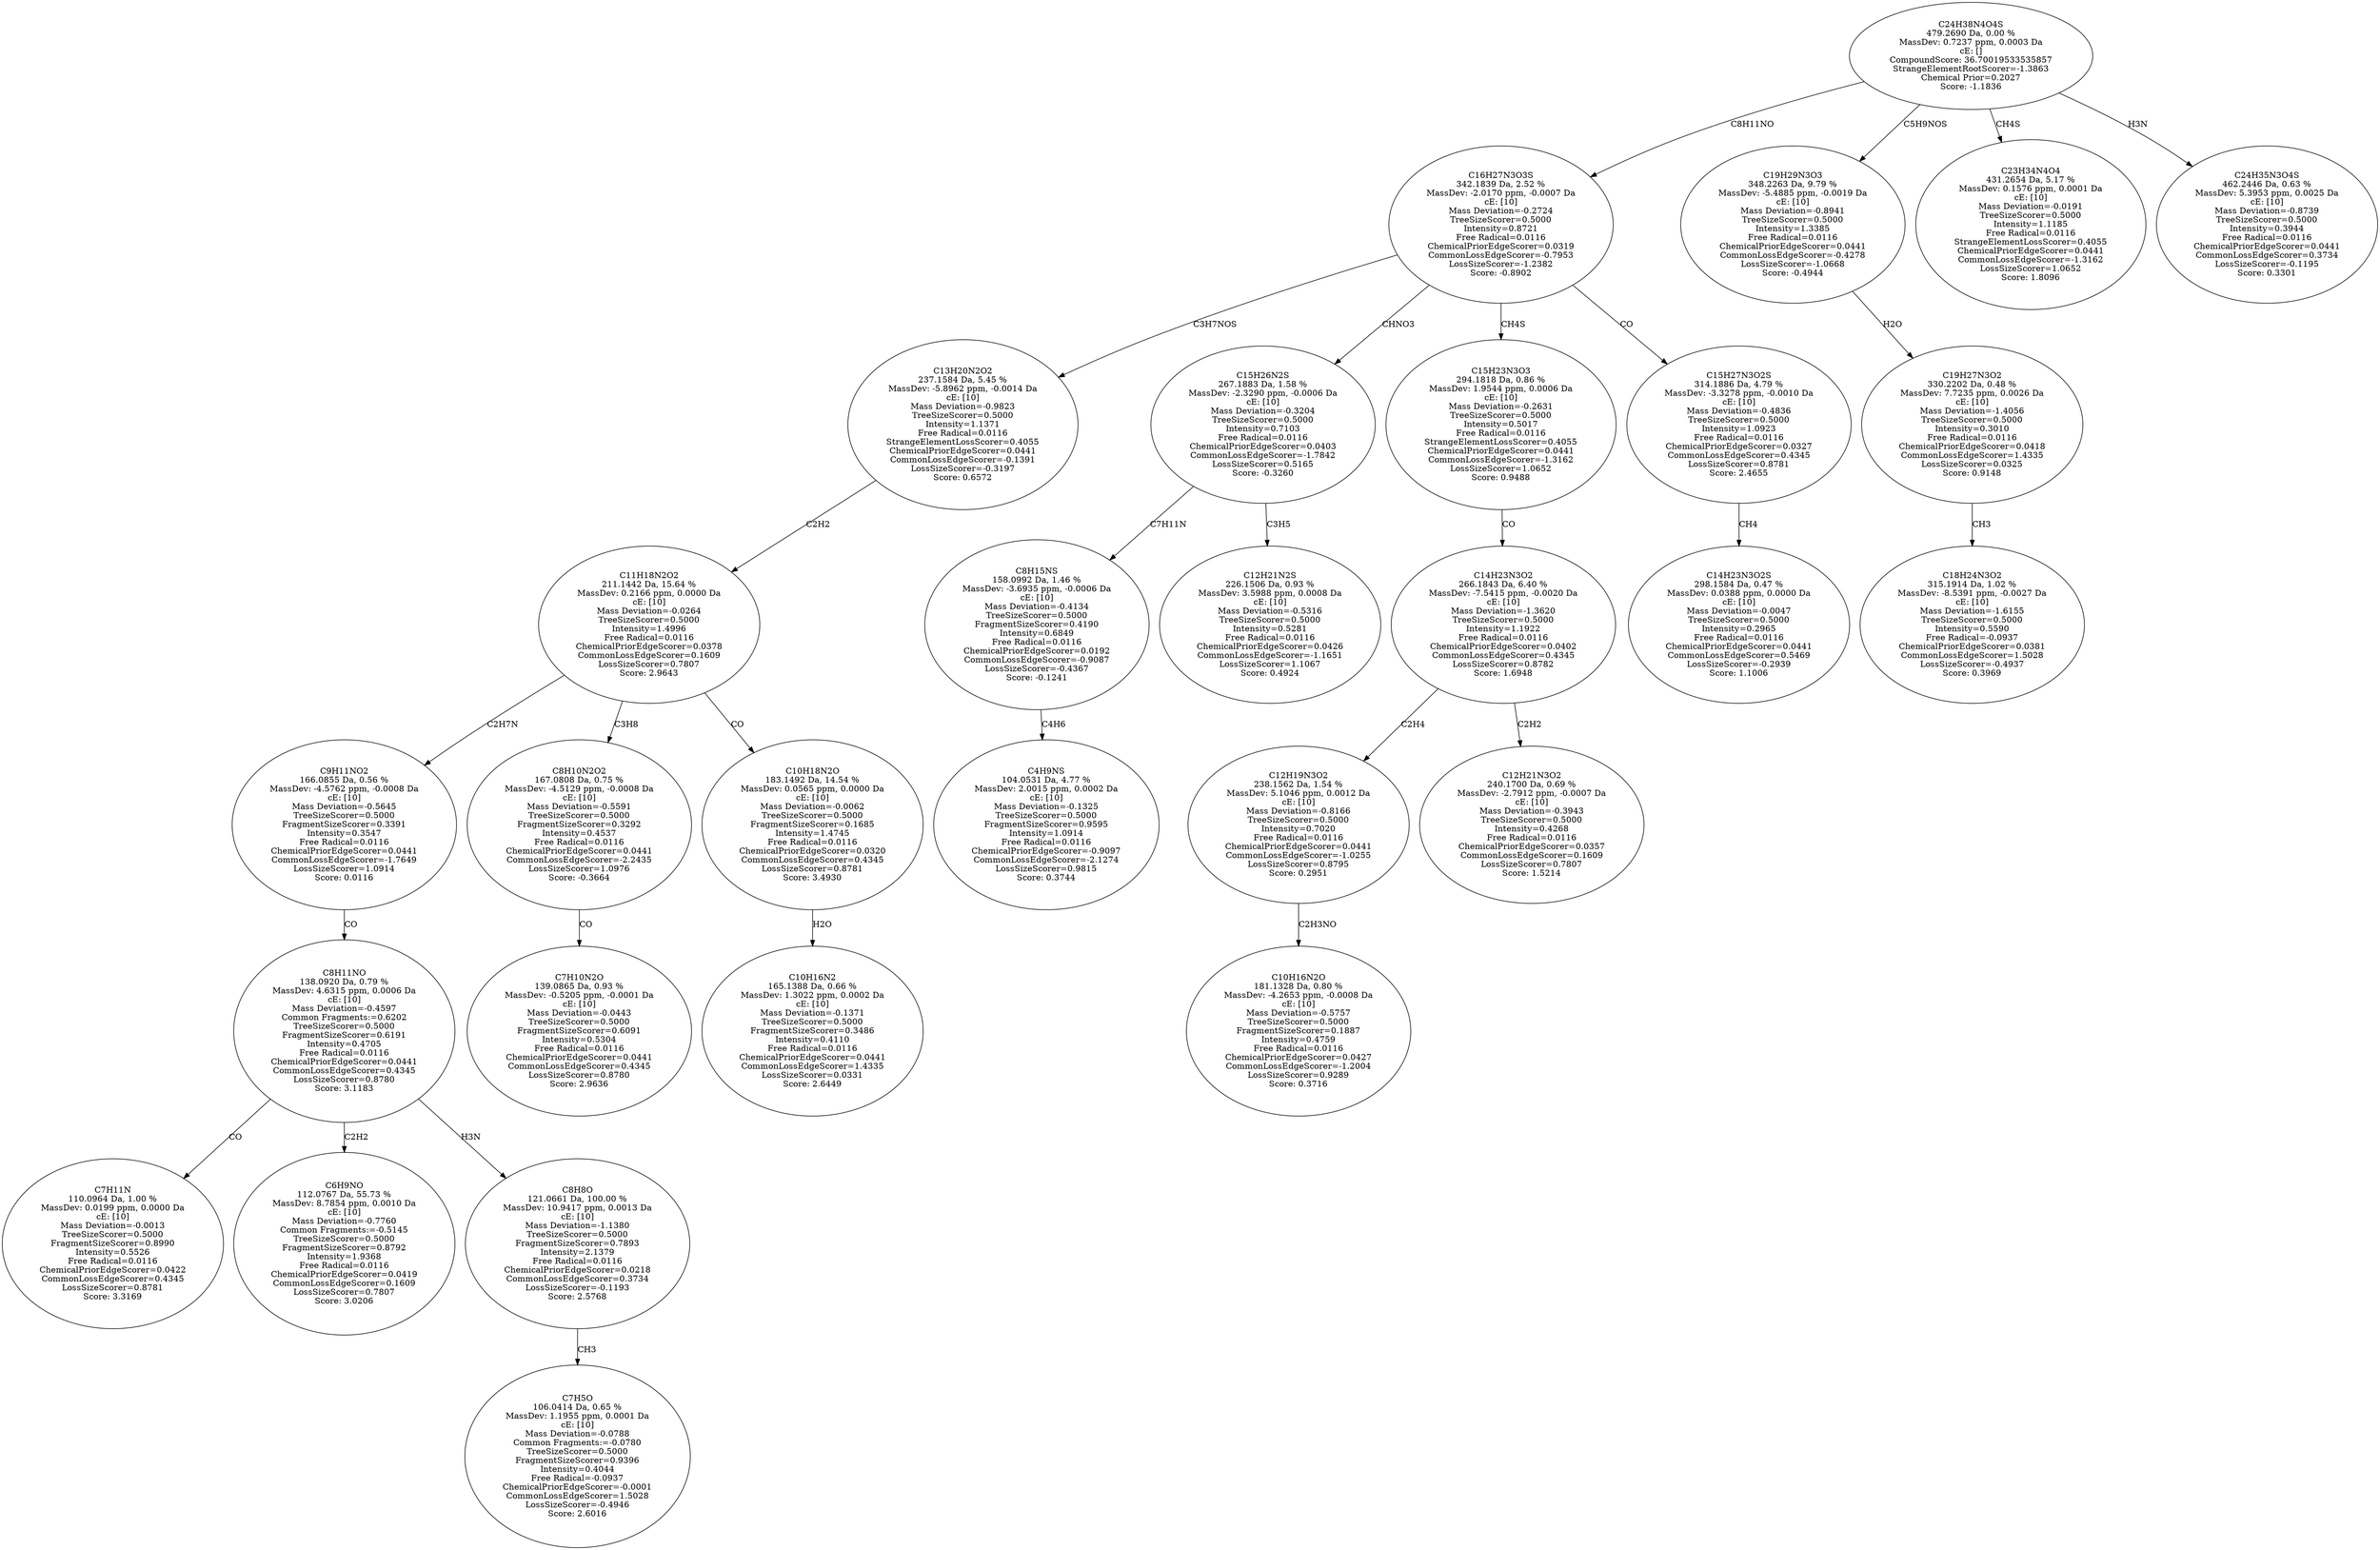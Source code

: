 strict digraph {
v1 [label="C7H11N\n110.0964 Da, 1.00 %\nMassDev: 0.0199 ppm, 0.0000 Da\ncE: [10]\nMass Deviation=-0.0013\nTreeSizeScorer=0.5000\nFragmentSizeScorer=0.8990\nIntensity=0.5526\nFree Radical=0.0116\nChemicalPriorEdgeScorer=0.0422\nCommonLossEdgeScorer=0.4345\nLossSizeScorer=0.8781\nScore: 3.3169"];
v2 [label="C6H9NO\n112.0767 Da, 55.73 %\nMassDev: 8.7854 ppm, 0.0010 Da\ncE: [10]\nMass Deviation=-0.7760\nCommon Fragments:=-0.5145\nTreeSizeScorer=0.5000\nFragmentSizeScorer=0.8792\nIntensity=1.9368\nFree Radical=0.0116\nChemicalPriorEdgeScorer=0.0419\nCommonLossEdgeScorer=0.1609\nLossSizeScorer=0.7807\nScore: 3.0206"];
v3 [label="C7H5O\n106.0414 Da, 0.65 %\nMassDev: 1.1955 ppm, 0.0001 Da\ncE: [10]\nMass Deviation=-0.0788\nCommon Fragments:=-0.0780\nTreeSizeScorer=0.5000\nFragmentSizeScorer=0.9396\nIntensity=0.4044\nFree Radical=-0.0937\nChemicalPriorEdgeScorer=-0.0001\nCommonLossEdgeScorer=1.5028\nLossSizeScorer=-0.4946\nScore: 2.6016"];
v4 [label="C8H8O\n121.0661 Da, 100.00 %\nMassDev: 10.9417 ppm, 0.0013 Da\ncE: [10]\nMass Deviation=-1.1380\nTreeSizeScorer=0.5000\nFragmentSizeScorer=0.7893\nIntensity=2.1379\nFree Radical=0.0116\nChemicalPriorEdgeScorer=0.0218\nCommonLossEdgeScorer=0.3734\nLossSizeScorer=-0.1193\nScore: 2.5768"];
v5 [label="C8H11NO\n138.0920 Da, 0.79 %\nMassDev: 4.6315 ppm, 0.0006 Da\ncE: [10]\nMass Deviation=-0.4597\nCommon Fragments:=0.6202\nTreeSizeScorer=0.5000\nFragmentSizeScorer=0.6191\nIntensity=0.4705\nFree Radical=0.0116\nChemicalPriorEdgeScorer=0.0441\nCommonLossEdgeScorer=0.4345\nLossSizeScorer=0.8780\nScore: 3.1183"];
v6 [label="C9H11NO2\n166.0855 Da, 0.56 %\nMassDev: -4.5762 ppm, -0.0008 Da\ncE: [10]\nMass Deviation=-0.5645\nTreeSizeScorer=0.5000\nFragmentSizeScorer=0.3391\nIntensity=0.3547\nFree Radical=0.0116\nChemicalPriorEdgeScorer=0.0441\nCommonLossEdgeScorer=-1.7649\nLossSizeScorer=1.0914\nScore: 0.0116"];
v7 [label="C7H10N2O\n139.0865 Da, 0.93 %\nMassDev: -0.5205 ppm, -0.0001 Da\ncE: [10]\nMass Deviation=-0.0443\nTreeSizeScorer=0.5000\nFragmentSizeScorer=0.6091\nIntensity=0.5304\nFree Radical=0.0116\nChemicalPriorEdgeScorer=0.0441\nCommonLossEdgeScorer=0.4345\nLossSizeScorer=0.8780\nScore: 2.9636"];
v8 [label="C8H10N2O2\n167.0808 Da, 0.75 %\nMassDev: -4.5129 ppm, -0.0008 Da\ncE: [10]\nMass Deviation=-0.5591\nTreeSizeScorer=0.5000\nFragmentSizeScorer=0.3292\nIntensity=0.4537\nFree Radical=0.0116\nChemicalPriorEdgeScorer=0.0441\nCommonLossEdgeScorer=-2.2435\nLossSizeScorer=1.0976\nScore: -0.3664"];
v9 [label="C10H16N2\n165.1388 Da, 0.66 %\nMassDev: 1.3022 ppm, 0.0002 Da\ncE: [10]\nMass Deviation=-0.1371\nTreeSizeScorer=0.5000\nFragmentSizeScorer=0.3486\nIntensity=0.4110\nFree Radical=0.0116\nChemicalPriorEdgeScorer=0.0441\nCommonLossEdgeScorer=1.4335\nLossSizeScorer=0.0331\nScore: 2.6449"];
v10 [label="C10H18N2O\n183.1492 Da, 14.54 %\nMassDev: 0.0565 ppm, 0.0000 Da\ncE: [10]\nMass Deviation=-0.0062\nTreeSizeScorer=0.5000\nFragmentSizeScorer=0.1685\nIntensity=1.4745\nFree Radical=0.0116\nChemicalPriorEdgeScorer=0.0320\nCommonLossEdgeScorer=0.4345\nLossSizeScorer=0.8781\nScore: 3.4930"];
v11 [label="C11H18N2O2\n211.1442 Da, 15.64 %\nMassDev: 0.2166 ppm, 0.0000 Da\ncE: [10]\nMass Deviation=-0.0264\nTreeSizeScorer=0.5000\nIntensity=1.4996\nFree Radical=0.0116\nChemicalPriorEdgeScorer=0.0378\nCommonLossEdgeScorer=0.1609\nLossSizeScorer=0.7807\nScore: 2.9643"];
v12 [label="C13H20N2O2\n237.1584 Da, 5.45 %\nMassDev: -5.8962 ppm, -0.0014 Da\ncE: [10]\nMass Deviation=-0.9823\nTreeSizeScorer=0.5000\nIntensity=1.1371\nFree Radical=0.0116\nStrangeElementLossScorer=0.4055\nChemicalPriorEdgeScorer=0.0441\nCommonLossEdgeScorer=-0.1391\nLossSizeScorer=-0.3197\nScore: 0.6572"];
v13 [label="C4H9NS\n104.0531 Da, 4.77 %\nMassDev: 2.0015 ppm, 0.0002 Da\ncE: [10]\nMass Deviation=-0.1325\nTreeSizeScorer=0.5000\nFragmentSizeScorer=0.9595\nIntensity=1.0914\nFree Radical=0.0116\nChemicalPriorEdgeScorer=-0.9097\nCommonLossEdgeScorer=-2.1274\nLossSizeScorer=0.9815\nScore: 0.3744"];
v14 [label="C8H15NS\n158.0992 Da, 1.46 %\nMassDev: -3.6935 ppm, -0.0006 Da\ncE: [10]\nMass Deviation=-0.4134\nTreeSizeScorer=0.5000\nFragmentSizeScorer=0.4190\nIntensity=0.6849\nFree Radical=0.0116\nChemicalPriorEdgeScorer=0.0192\nCommonLossEdgeScorer=-0.9087\nLossSizeScorer=-0.4367\nScore: -0.1241"];
v15 [label="C12H21N2S\n226.1506 Da, 0.93 %\nMassDev: 3.5988 ppm, 0.0008 Da\ncE: [10]\nMass Deviation=-0.5316\nTreeSizeScorer=0.5000\nIntensity=0.5281\nFree Radical=0.0116\nChemicalPriorEdgeScorer=0.0426\nCommonLossEdgeScorer=-1.1651\nLossSizeScorer=1.1067\nScore: 0.4924"];
v16 [label="C15H26N2S\n267.1883 Da, 1.58 %\nMassDev: -2.3290 ppm, -0.0006 Da\ncE: [10]\nMass Deviation=-0.3204\nTreeSizeScorer=0.5000\nIntensity=0.7103\nFree Radical=0.0116\nChemicalPriorEdgeScorer=0.0403\nCommonLossEdgeScorer=-1.7842\nLossSizeScorer=0.5165\nScore: -0.3260"];
v17 [label="C10H16N2O\n181.1328 Da, 0.80 %\nMassDev: -4.2653 ppm, -0.0008 Da\ncE: [10]\nMass Deviation=-0.5757\nTreeSizeScorer=0.5000\nFragmentSizeScorer=0.1887\nIntensity=0.4759\nFree Radical=0.0116\nChemicalPriorEdgeScorer=0.0427\nCommonLossEdgeScorer=-1.2004\nLossSizeScorer=0.9289\nScore: 0.3716"];
v18 [label="C12H19N3O2\n238.1562 Da, 1.54 %\nMassDev: 5.1046 ppm, 0.0012 Da\ncE: [10]\nMass Deviation=-0.8166\nTreeSizeScorer=0.5000\nIntensity=0.7020\nFree Radical=0.0116\nChemicalPriorEdgeScorer=0.0441\nCommonLossEdgeScorer=-1.0255\nLossSizeScorer=0.8795\nScore: 0.2951"];
v19 [label="C12H21N3O2\n240.1700 Da, 0.69 %\nMassDev: -2.7912 ppm, -0.0007 Da\ncE: [10]\nMass Deviation=-0.3943\nTreeSizeScorer=0.5000\nIntensity=0.4268\nFree Radical=0.0116\nChemicalPriorEdgeScorer=0.0357\nCommonLossEdgeScorer=0.1609\nLossSizeScorer=0.7807\nScore: 1.5214"];
v20 [label="C14H23N3O2\n266.1843 Da, 6.40 %\nMassDev: -7.5415 ppm, -0.0020 Da\ncE: [10]\nMass Deviation=-1.3620\nTreeSizeScorer=0.5000\nIntensity=1.1922\nFree Radical=0.0116\nChemicalPriorEdgeScorer=0.0402\nCommonLossEdgeScorer=0.4345\nLossSizeScorer=0.8782\nScore: 1.6948"];
v21 [label="C15H23N3O3\n294.1818 Da, 0.86 %\nMassDev: 1.9544 ppm, 0.0006 Da\ncE: [10]\nMass Deviation=-0.2631\nTreeSizeScorer=0.5000\nIntensity=0.5017\nFree Radical=0.0116\nStrangeElementLossScorer=0.4055\nChemicalPriorEdgeScorer=0.0441\nCommonLossEdgeScorer=-1.3162\nLossSizeScorer=1.0652\nScore: 0.9488"];
v22 [label="C14H23N3O2S\n298.1584 Da, 0.47 %\nMassDev: 0.0388 ppm, 0.0000 Da\ncE: [10]\nMass Deviation=-0.0047\nTreeSizeScorer=0.5000\nIntensity=0.2965\nFree Radical=0.0116\nChemicalPriorEdgeScorer=0.0441\nCommonLossEdgeScorer=0.5469\nLossSizeScorer=-0.2939\nScore: 1.1006"];
v23 [label="C15H27N3O2S\n314.1886 Da, 4.79 %\nMassDev: -3.3278 ppm, -0.0010 Da\ncE: [10]\nMass Deviation=-0.4836\nTreeSizeScorer=0.5000\nIntensity=1.0923\nFree Radical=0.0116\nChemicalPriorEdgeScorer=0.0327\nCommonLossEdgeScorer=0.4345\nLossSizeScorer=0.8781\nScore: 2.4655"];
v24 [label="C16H27N3O3S\n342.1839 Da, 2.52 %\nMassDev: -2.0170 ppm, -0.0007 Da\ncE: [10]\nMass Deviation=-0.2724\nTreeSizeScorer=0.5000\nIntensity=0.8721\nFree Radical=0.0116\nChemicalPriorEdgeScorer=0.0319\nCommonLossEdgeScorer=-0.7953\nLossSizeScorer=-1.2382\nScore: -0.8902"];
v25 [label="C18H24N3O2\n315.1914 Da, 1.02 %\nMassDev: -8.5391 ppm, -0.0027 Da\ncE: [10]\nMass Deviation=-1.6155\nTreeSizeScorer=0.5000\nIntensity=0.5590\nFree Radical=-0.0937\nChemicalPriorEdgeScorer=0.0381\nCommonLossEdgeScorer=1.5028\nLossSizeScorer=-0.4937\nScore: 0.3969"];
v26 [label="C19H27N3O2\n330.2202 Da, 0.48 %\nMassDev: 7.7235 ppm, 0.0026 Da\ncE: [10]\nMass Deviation=-1.4056\nTreeSizeScorer=0.5000\nIntensity=0.3010\nFree Radical=0.0116\nChemicalPriorEdgeScorer=0.0418\nCommonLossEdgeScorer=1.4335\nLossSizeScorer=0.0325\nScore: 0.9148"];
v27 [label="C19H29N3O3\n348.2263 Da, 9.79 %\nMassDev: -5.4885 ppm, -0.0019 Da\ncE: [10]\nMass Deviation=-0.8941\nTreeSizeScorer=0.5000\nIntensity=1.3385\nFree Radical=0.0116\nChemicalPriorEdgeScorer=0.0441\nCommonLossEdgeScorer=-0.4278\nLossSizeScorer=-1.0668\nScore: -0.4944"];
v28 [label="C23H34N4O4\n431.2654 Da, 5.17 %\nMassDev: 0.1576 ppm, 0.0001 Da\ncE: [10]\nMass Deviation=-0.0191\nTreeSizeScorer=0.5000\nIntensity=1.1185\nFree Radical=0.0116\nStrangeElementLossScorer=0.4055\nChemicalPriorEdgeScorer=0.0441\nCommonLossEdgeScorer=-1.3162\nLossSizeScorer=1.0652\nScore: 1.8096"];
v29 [label="C24H35N3O4S\n462.2446 Da, 0.63 %\nMassDev: 5.3953 ppm, 0.0025 Da\ncE: [10]\nMass Deviation=-0.8739\nTreeSizeScorer=0.5000\nIntensity=0.3944\nFree Radical=0.0116\nChemicalPriorEdgeScorer=0.0441\nCommonLossEdgeScorer=0.3734\nLossSizeScorer=-0.1195\nScore: 0.3301"];
v30 [label="C24H38N4O4S\n479.2690 Da, 0.00 %\nMassDev: 0.7237 ppm, 0.0003 Da\ncE: []\nCompoundScore: 36.70019533535857\nStrangeElementRootScorer=-1.3863\nChemical Prior=0.2027\nScore: -1.1836"];
v5 -> v1 [label="CO"];
v5 -> v2 [label="C2H2"];
v4 -> v3 [label="CH3"];
v5 -> v4 [label="H3N"];
v6 -> v5 [label="CO"];
v11 -> v6 [label="C2H7N"];
v8 -> v7 [label="CO"];
v11 -> v8 [label="C3H8"];
v10 -> v9 [label="H2O"];
v11 -> v10 [label="CO"];
v12 -> v11 [label="C2H2"];
v24 -> v12 [label="C3H7NOS"];
v14 -> v13 [label="C4H6"];
v16 -> v14 [label="C7H11N"];
v16 -> v15 [label="C3H5"];
v24 -> v16 [label="CHNO3"];
v18 -> v17 [label="C2H3NO"];
v20 -> v18 [label="C2H4"];
v20 -> v19 [label="C2H2"];
v21 -> v20 [label="CO"];
v24 -> v21 [label="CH4S"];
v23 -> v22 [label="CH4"];
v24 -> v23 [label="CO"];
v30 -> v24 [label="C8H11NO"];
v26 -> v25 [label="CH3"];
v27 -> v26 [label="H2O"];
v30 -> v27 [label="C5H9NOS"];
v30 -> v28 [label="CH4S"];
v30 -> v29 [label="H3N"];
}